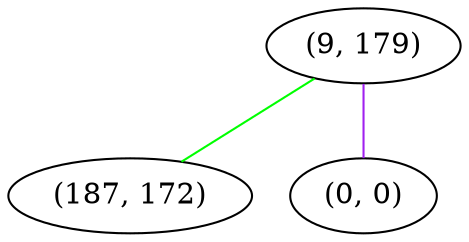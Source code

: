 graph "" {
"(9, 179)";
"(187, 172)";
"(0, 0)";
"(9, 179)" -- "(0, 0)"  [color=purple, key=0, weight=4];
"(9, 179)" -- "(187, 172)"  [color=green, key=0, weight=2];
}
